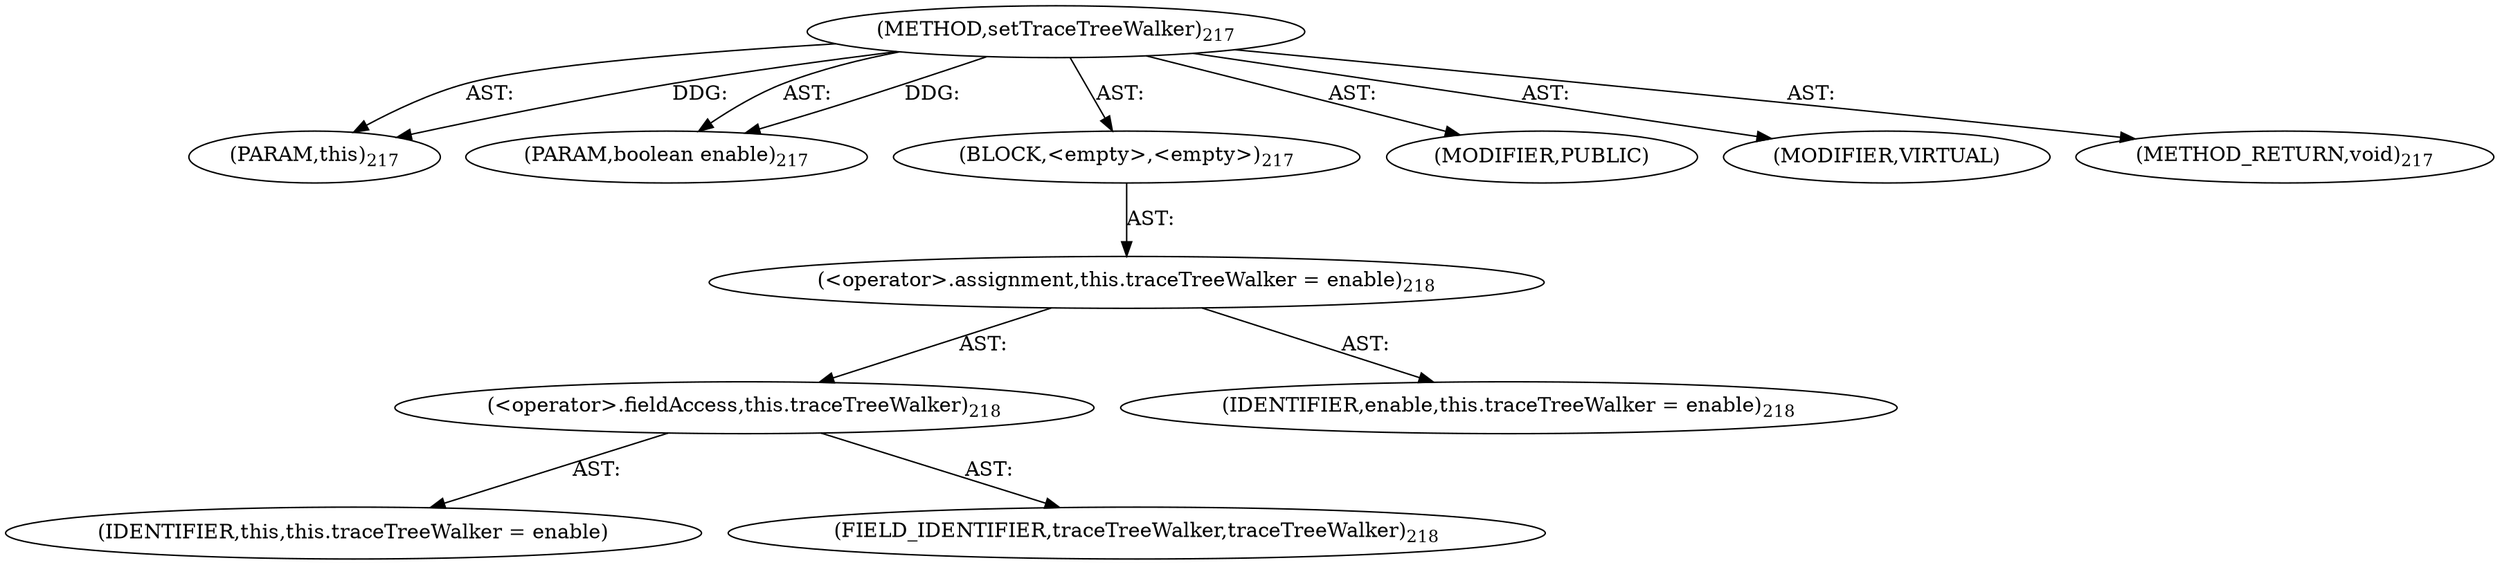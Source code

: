digraph "setTraceTreeWalker" {  
"111669149707" [label = <(METHOD,setTraceTreeWalker)<SUB>217</SUB>> ]
"115964117022" [label = <(PARAM,this)<SUB>217</SUB>> ]
"115964117023" [label = <(PARAM,boolean enable)<SUB>217</SUB>> ]
"25769803789" [label = <(BLOCK,&lt;empty&gt;,&lt;empty&gt;)<SUB>217</SUB>> ]
"30064771128" [label = <(&lt;operator&gt;.assignment,this.traceTreeWalker = enable)<SUB>218</SUB>> ]
"30064771129" [label = <(&lt;operator&gt;.fieldAccess,this.traceTreeWalker)<SUB>218</SUB>> ]
"68719476804" [label = <(IDENTIFIER,this,this.traceTreeWalker = enable)> ]
"55834574868" [label = <(FIELD_IDENTIFIER,traceTreeWalker,traceTreeWalker)<SUB>218</SUB>> ]
"68719476805" [label = <(IDENTIFIER,enable,this.traceTreeWalker = enable)<SUB>218</SUB>> ]
"133143986212" [label = <(MODIFIER,PUBLIC)> ]
"133143986213" [label = <(MODIFIER,VIRTUAL)> ]
"128849018891" [label = <(METHOD_RETURN,void)<SUB>217</SUB>> ]
  "111669149707" -> "115964117022"  [ label = "AST: "] 
  "111669149707" -> "115964117023"  [ label = "AST: "] 
  "111669149707" -> "25769803789"  [ label = "AST: "] 
  "111669149707" -> "133143986212"  [ label = "AST: "] 
  "111669149707" -> "133143986213"  [ label = "AST: "] 
  "111669149707" -> "128849018891"  [ label = "AST: "] 
  "25769803789" -> "30064771128"  [ label = "AST: "] 
  "30064771128" -> "30064771129"  [ label = "AST: "] 
  "30064771128" -> "68719476805"  [ label = "AST: "] 
  "30064771129" -> "68719476804"  [ label = "AST: "] 
  "30064771129" -> "55834574868"  [ label = "AST: "] 
  "111669149707" -> "115964117022"  [ label = "DDG: "] 
  "111669149707" -> "115964117023"  [ label = "DDG: "] 
}
